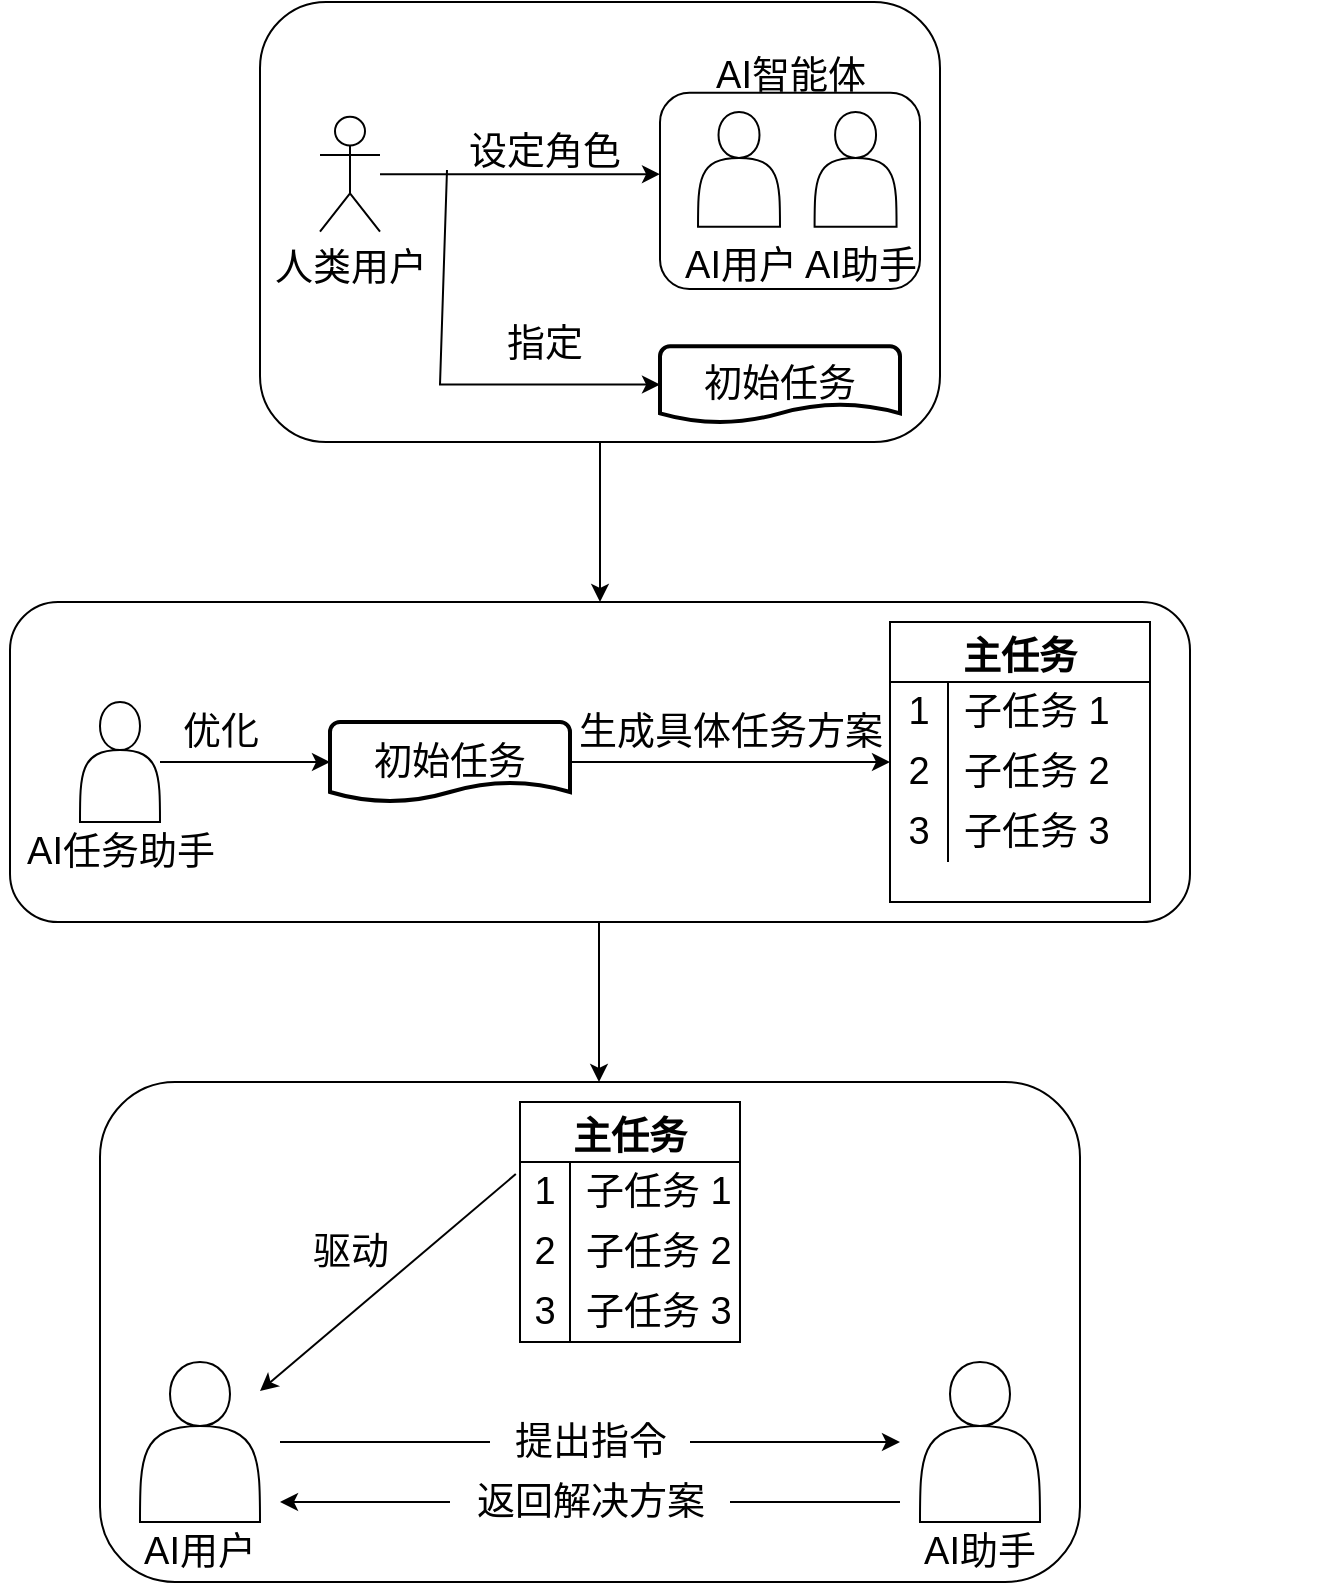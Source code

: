 <mxfile version="20.3.0" type="device"><diagram id="1-BVNhJAvz26uSqIRxd8" name="第 1 页"><mxGraphModel dx="942" dy="677" grid="1" gridSize="10" guides="1" tooltips="1" connect="1" arrows="1" fold="1" page="1" pageScale="1" pageWidth="583" pageHeight="827" math="0" shadow="0"><root><mxCell id="0"/><mxCell id="1" parent="0"/><mxCell id="Qcfx8PwwZ-mrKEwuUumH-129" value="" style="rounded=1;whiteSpace=wrap;html=1;fontSize=19;" parent="1" vertex="1"><mxGeometry x="55" y="400" width="590" height="160" as="geometry"/></mxCell><mxCell id="Qcfx8PwwZ-mrKEwuUumH-126" value="" style="rounded=1;whiteSpace=wrap;html=1;fontSize=19;" parent="1" vertex="1"><mxGeometry x="100" y="640" width="490" height="250" as="geometry"/></mxCell><mxCell id="Qcfx8PwwZ-mrKEwuUumH-49" style="edgeStyle=orthogonalEdgeStyle;rounded=0;orthogonalLoop=1;jettySize=auto;html=1;fontSize=19;" parent="1" source="Qcfx8PwwZ-mrKEwuUumH-20" edge="1"><mxGeometry relative="1" as="geometry"><mxPoint x="495" y="480" as="targetPoint"/></mxGeometry></mxCell><mxCell id="Qcfx8PwwZ-mrKEwuUumH-20" value="初始任务" style="strokeWidth=2;html=1;shape=mxgraph.flowchart.document2;whiteSpace=wrap;size=0.25;fontSize=19;" parent="1" vertex="1"><mxGeometry x="215" y="460" width="120" height="40" as="geometry"/></mxCell><mxCell id="Qcfx8PwwZ-mrKEwuUumH-23" value="" style="group;fontSize=19;" parent="1" vertex="1" connectable="0"><mxGeometry x="70" y="450" width="100" height="95" as="geometry"/></mxCell><mxCell id="Qcfx8PwwZ-mrKEwuUumH-21" value="" style="shape=actor;whiteSpace=wrap;html=1;fontSize=19;" parent="Qcfx8PwwZ-mrKEwuUumH-23" vertex="1"><mxGeometry x="20" width="40" height="60" as="geometry"/></mxCell><mxCell id="Qcfx8PwwZ-mrKEwuUumH-22" value="AI任务助手" style="text;html=1;align=center;verticalAlign=middle;resizable=0;points=[];autosize=1;strokeColor=none;fillColor=none;fontSize=19;" parent="Qcfx8PwwZ-mrKEwuUumH-23" vertex="1"><mxGeometry x="-20" y="55" width="120" height="40" as="geometry"/></mxCell><mxCell id="Qcfx8PwwZ-mrKEwuUumH-24" value="" style="edgeStyle=orthogonalEdgeStyle;rounded=0;orthogonalLoop=1;jettySize=auto;html=1;fontSize=19;" parent="1" source="Qcfx8PwwZ-mrKEwuUumH-21" target="Qcfx8PwwZ-mrKEwuUumH-20" edge="1"><mxGeometry relative="1" as="geometry"/></mxCell><mxCell id="Qcfx8PwwZ-mrKEwuUumH-25" value="优化" style="text;html=1;align=center;verticalAlign=middle;resizable=0;points=[];autosize=1;strokeColor=none;fillColor=none;fontSize=19;" parent="1" vertex="1"><mxGeometry x="130" y="445" width="60" height="40" as="geometry"/></mxCell><mxCell id="Qcfx8PwwZ-mrKEwuUumH-39" value="主任务" style="shape=table;startSize=30;container=1;collapsible=0;childLayout=tableLayout;fixedRows=1;rowLines=0;fontStyle=1;fontSize=19;" parent="1" vertex="1"><mxGeometry x="495" y="410" width="130" height="140" as="geometry"/></mxCell><mxCell id="Qcfx8PwwZ-mrKEwuUumH-40" value="" style="shape=tableRow;horizontal=0;startSize=0;swimlaneHead=0;swimlaneBody=0;top=0;left=0;bottom=0;right=0;collapsible=0;dropTarget=0;fillColor=none;points=[[0,0.5],[1,0.5]];portConstraint=eastwest;fontSize=19;" parent="Qcfx8PwwZ-mrKEwuUumH-39" vertex="1"><mxGeometry y="30" width="130" height="30" as="geometry"/></mxCell><mxCell id="Qcfx8PwwZ-mrKEwuUumH-41" value="1" style="shape=partialRectangle;html=1;whiteSpace=wrap;connectable=0;fillColor=none;top=0;left=0;bottom=0;right=0;overflow=hidden;pointerEvents=1;fontSize=19;" parent="Qcfx8PwwZ-mrKEwuUumH-40" vertex="1"><mxGeometry width="29" height="30" as="geometry"><mxRectangle width="29" height="30" as="alternateBounds"/></mxGeometry></mxCell><mxCell id="Qcfx8PwwZ-mrKEwuUumH-42" value="子任务 1" style="shape=partialRectangle;html=1;whiteSpace=wrap;connectable=0;fillColor=none;top=0;left=0;bottom=0;right=0;align=left;spacingLeft=6;overflow=hidden;fontSize=19;" parent="Qcfx8PwwZ-mrKEwuUumH-40" vertex="1"><mxGeometry x="29" width="101" height="30" as="geometry"><mxRectangle width="101" height="30" as="alternateBounds"/></mxGeometry></mxCell><mxCell id="Qcfx8PwwZ-mrKEwuUumH-43" value="" style="shape=tableRow;horizontal=0;startSize=0;swimlaneHead=0;swimlaneBody=0;top=0;left=0;bottom=0;right=0;collapsible=0;dropTarget=0;fillColor=none;points=[[0,0.5],[1,0.5]];portConstraint=eastwest;fontSize=19;" parent="Qcfx8PwwZ-mrKEwuUumH-39" vertex="1"><mxGeometry y="60" width="130" height="30" as="geometry"/></mxCell><mxCell id="Qcfx8PwwZ-mrKEwuUumH-44" value="2" style="shape=partialRectangle;html=1;whiteSpace=wrap;connectable=0;fillColor=none;top=0;left=0;bottom=0;right=0;overflow=hidden;fontSize=19;" parent="Qcfx8PwwZ-mrKEwuUumH-43" vertex="1"><mxGeometry width="29" height="30" as="geometry"><mxRectangle width="29" height="30" as="alternateBounds"/></mxGeometry></mxCell><mxCell id="Qcfx8PwwZ-mrKEwuUumH-45" value="子任务 2" style="shape=partialRectangle;html=1;whiteSpace=wrap;connectable=0;fillColor=none;top=0;left=0;bottom=0;right=0;align=left;spacingLeft=6;overflow=hidden;fontSize=19;" parent="Qcfx8PwwZ-mrKEwuUumH-43" vertex="1"><mxGeometry x="29" width="101" height="30" as="geometry"><mxRectangle width="101" height="30" as="alternateBounds"/></mxGeometry></mxCell><mxCell id="Qcfx8PwwZ-mrKEwuUumH-46" value="" style="shape=tableRow;horizontal=0;startSize=0;swimlaneHead=0;swimlaneBody=0;top=0;left=0;bottom=0;right=0;collapsible=0;dropTarget=0;fillColor=none;points=[[0,0.5],[1,0.5]];portConstraint=eastwest;fontSize=19;" parent="Qcfx8PwwZ-mrKEwuUumH-39" vertex="1"><mxGeometry y="90" width="130" height="30" as="geometry"/></mxCell><mxCell id="Qcfx8PwwZ-mrKEwuUumH-47" value="3" style="shape=partialRectangle;html=1;whiteSpace=wrap;connectable=0;fillColor=none;top=0;left=0;bottom=0;right=0;overflow=hidden;fontSize=19;" parent="Qcfx8PwwZ-mrKEwuUumH-46" vertex="1"><mxGeometry width="29" height="30" as="geometry"><mxRectangle width="29" height="30" as="alternateBounds"/></mxGeometry></mxCell><mxCell id="Qcfx8PwwZ-mrKEwuUumH-48" value="子任务 3" style="shape=partialRectangle;html=1;whiteSpace=wrap;connectable=0;fillColor=none;top=0;left=0;bottom=0;right=0;align=left;spacingLeft=6;overflow=hidden;fontSize=19;" parent="Qcfx8PwwZ-mrKEwuUumH-46" vertex="1"><mxGeometry x="29" width="101" height="30" as="geometry"><mxRectangle width="101" height="30" as="alternateBounds"/></mxGeometry></mxCell><mxCell id="Qcfx8PwwZ-mrKEwuUumH-50" value="生成具体任务方案" style="text;html=1;align=center;verticalAlign=middle;resizable=0;points=[];autosize=1;strokeColor=none;fillColor=none;fontSize=19;" parent="1" vertex="1"><mxGeometry x="325" y="445" width="180" height="40" as="geometry"/></mxCell><mxCell id="Qcfx8PwwZ-mrKEwuUumH-51" value="" style="shape=actor;whiteSpace=wrap;html=1;fontSize=19;" parent="1" vertex="1"><mxGeometry x="120" y="780" width="60" height="80" as="geometry"/></mxCell><mxCell id="Qcfx8PwwZ-mrKEwuUumH-102" value="主任务" style="shape=table;startSize=30;container=1;collapsible=0;childLayout=tableLayout;fixedRows=1;rowLines=0;fontStyle=1;fontSize=19;" parent="1" vertex="1"><mxGeometry x="310" y="650" width="110" height="120" as="geometry"/></mxCell><mxCell id="Qcfx8PwwZ-mrKEwuUumH-103" value="" style="shape=tableRow;horizontal=0;startSize=0;swimlaneHead=0;swimlaneBody=0;top=0;left=0;bottom=0;right=0;collapsible=0;dropTarget=0;fillColor=none;points=[[0,0.5],[1,0.5]];portConstraint=eastwest;fontSize=19;" parent="Qcfx8PwwZ-mrKEwuUumH-102" vertex="1"><mxGeometry y="30" width="110" height="30" as="geometry"/></mxCell><mxCell id="Qcfx8PwwZ-mrKEwuUumH-104" value="1" style="shape=partialRectangle;html=1;whiteSpace=wrap;connectable=0;fillColor=none;top=0;left=0;bottom=0;right=0;overflow=hidden;pointerEvents=1;fontSize=19;" parent="Qcfx8PwwZ-mrKEwuUumH-103" vertex="1"><mxGeometry width="25" height="30" as="geometry"><mxRectangle width="25" height="30" as="alternateBounds"/></mxGeometry></mxCell><mxCell id="Qcfx8PwwZ-mrKEwuUumH-105" value="子任务 1" style="shape=partialRectangle;html=1;whiteSpace=wrap;connectable=0;fillColor=none;top=0;left=0;bottom=0;right=0;align=left;spacingLeft=6;overflow=hidden;fontSize=19;" parent="Qcfx8PwwZ-mrKEwuUumH-103" vertex="1"><mxGeometry x="25" width="85" height="30" as="geometry"><mxRectangle width="85" height="30" as="alternateBounds"/></mxGeometry></mxCell><mxCell id="Qcfx8PwwZ-mrKEwuUumH-106" value="" style="shape=tableRow;horizontal=0;startSize=0;swimlaneHead=0;swimlaneBody=0;top=0;left=0;bottom=0;right=0;collapsible=0;dropTarget=0;fillColor=none;points=[[0,0.5],[1,0.5]];portConstraint=eastwest;fontSize=19;" parent="Qcfx8PwwZ-mrKEwuUumH-102" vertex="1"><mxGeometry y="60" width="110" height="30" as="geometry"/></mxCell><mxCell id="Qcfx8PwwZ-mrKEwuUumH-107" value="2" style="shape=partialRectangle;html=1;whiteSpace=wrap;connectable=0;fillColor=none;top=0;left=0;bottom=0;right=0;overflow=hidden;fontSize=19;" parent="Qcfx8PwwZ-mrKEwuUumH-106" vertex="1"><mxGeometry width="25" height="30" as="geometry"><mxRectangle width="25" height="30" as="alternateBounds"/></mxGeometry></mxCell><mxCell id="Qcfx8PwwZ-mrKEwuUumH-108" value="子任务 2" style="shape=partialRectangle;html=1;whiteSpace=wrap;connectable=0;fillColor=none;top=0;left=0;bottom=0;right=0;align=left;spacingLeft=6;overflow=hidden;fontSize=19;" parent="Qcfx8PwwZ-mrKEwuUumH-106" vertex="1"><mxGeometry x="25" width="85" height="30" as="geometry"><mxRectangle width="85" height="30" as="alternateBounds"/></mxGeometry></mxCell><mxCell id="Qcfx8PwwZ-mrKEwuUumH-109" value="" style="shape=tableRow;horizontal=0;startSize=0;swimlaneHead=0;swimlaneBody=0;top=0;left=0;bottom=0;right=0;collapsible=0;dropTarget=0;fillColor=none;points=[[0,0.5],[1,0.5]];portConstraint=eastwest;fontSize=19;" parent="Qcfx8PwwZ-mrKEwuUumH-102" vertex="1"><mxGeometry y="90" width="110" height="30" as="geometry"/></mxCell><mxCell id="Qcfx8PwwZ-mrKEwuUumH-110" value="3" style="shape=partialRectangle;html=1;whiteSpace=wrap;connectable=0;fillColor=none;top=0;left=0;bottom=0;right=0;overflow=hidden;fontSize=19;" parent="Qcfx8PwwZ-mrKEwuUumH-109" vertex="1"><mxGeometry width="25" height="30" as="geometry"><mxRectangle width="25" height="30" as="alternateBounds"/></mxGeometry></mxCell><mxCell id="Qcfx8PwwZ-mrKEwuUumH-111" value="子任务 3" style="shape=partialRectangle;html=1;whiteSpace=wrap;connectable=0;fillColor=none;top=0;left=0;bottom=0;right=0;align=left;spacingLeft=6;overflow=hidden;fontSize=19;" parent="Qcfx8PwwZ-mrKEwuUumH-109" vertex="1"><mxGeometry x="25" width="85" height="30" as="geometry"><mxRectangle width="85" height="30" as="alternateBounds"/></mxGeometry></mxCell><mxCell id="Qcfx8PwwZ-mrKEwuUumH-116" value="" style="endArrow=classic;html=1;rounded=0;exitX=-0.019;exitY=0.2;exitDx=0;exitDy=0;exitPerimeter=0;fontSize=19;" parent="1" source="Qcfx8PwwZ-mrKEwuUumH-103" target="Qcfx8PwwZ-mrKEwuUumH-51" edge="1"><mxGeometry width="50" height="50" relative="1" as="geometry"><mxPoint x="150" y="740" as="sourcePoint"/><mxPoint x="200" y="690" as="targetPoint"/></mxGeometry></mxCell><mxCell id="Qcfx8PwwZ-mrKEwuUumH-117" value="驱动" style="text;html=1;align=center;verticalAlign=middle;resizable=0;points=[];autosize=1;strokeColor=none;fillColor=none;fontSize=19;" parent="1" vertex="1"><mxGeometry x="195" y="705" width="60" height="40" as="geometry"/></mxCell><mxCell id="Qcfx8PwwZ-mrKEwuUumH-118" value="" style="endArrow=classic;html=1;rounded=0;startArrow=none;fontSize=19;" parent="1" source="Qcfx8PwwZ-mrKEwuUumH-119" edge="1"><mxGeometry width="50" height="50" relative="1" as="geometry"><mxPoint x="190" y="820" as="sourcePoint"/><mxPoint x="500" y="820" as="targetPoint"/></mxGeometry></mxCell><mxCell id="Qcfx8PwwZ-mrKEwuUumH-120" value="" style="shape=actor;whiteSpace=wrap;html=1;fontSize=19;" parent="1" vertex="1"><mxGeometry x="510" y="780" width="60" height="80" as="geometry"/></mxCell><mxCell id="Qcfx8PwwZ-mrKEwuUumH-121" value="" style="endArrow=classic;html=1;rounded=0;startArrow=none;fontSize=19;" parent="1" source="Qcfx8PwwZ-mrKEwuUumH-122" edge="1"><mxGeometry width="50" height="50" relative="1" as="geometry"><mxPoint x="500" y="850" as="sourcePoint"/><mxPoint x="190" y="850" as="targetPoint"/></mxGeometry></mxCell><mxCell id="Qcfx8PwwZ-mrKEwuUumH-119" value="提出指令" style="text;html=1;align=center;verticalAlign=middle;resizable=0;points=[];autosize=1;strokeColor=none;fillColor=none;fontSize=19;" parent="1" vertex="1"><mxGeometry x="295" y="800" width="100" height="40" as="geometry"/></mxCell><mxCell id="Qcfx8PwwZ-mrKEwuUumH-123" value="" style="endArrow=none;html=1;rounded=0;fontSize=19;" parent="1" target="Qcfx8PwwZ-mrKEwuUumH-119" edge="1"><mxGeometry width="50" height="50" relative="1" as="geometry"><mxPoint x="190" y="820" as="sourcePoint"/><mxPoint x="500" y="820" as="targetPoint"/></mxGeometry></mxCell><mxCell id="Qcfx8PwwZ-mrKEwuUumH-122" value="返回解决方案" style="text;html=1;align=center;verticalAlign=middle;resizable=0;points=[];autosize=1;strokeColor=none;fillColor=none;fontSize=19;" parent="1" vertex="1"><mxGeometry x="275" y="830" width="140" height="40" as="geometry"/></mxCell><mxCell id="Qcfx8PwwZ-mrKEwuUumH-125" value="" style="endArrow=none;html=1;rounded=0;fontSize=19;" parent="1" target="Qcfx8PwwZ-mrKEwuUumH-122" edge="1"><mxGeometry width="50" height="50" relative="1" as="geometry"><mxPoint x="500" y="850" as="sourcePoint"/><mxPoint x="190" y="850" as="targetPoint"/></mxGeometry></mxCell><mxCell id="Qcfx8PwwZ-mrKEwuUumH-130" value="" style="group;fontSize=19;" parent="1" vertex="1" connectable="0"><mxGeometry x="180" y="100" width="531.23" height="220" as="geometry"/></mxCell><mxCell id="Qcfx8PwwZ-mrKEwuUumH-128" value="" style="rounded=1;whiteSpace=wrap;html=1;fontSize=19;" parent="Qcfx8PwwZ-mrKEwuUumH-130" vertex="1"><mxGeometry width="339.998" height="220" as="geometry"/></mxCell><mxCell id="Qcfx8PwwZ-mrKEwuUumH-1" value="人类用户" style="shape=umlActor;verticalLabelPosition=bottom;verticalAlign=top;html=1;outlineConnect=0;fontSize=19;" parent="Qcfx8PwwZ-mrKEwuUumH-130" vertex="1"><mxGeometry x="30.0" y="57.391" width="30.0" height="57.391" as="geometry"/></mxCell><mxCell id="Qcfx8PwwZ-mrKEwuUumH-8" value="初始任务" style="strokeWidth=2;html=1;shape=mxgraph.flowchart.document2;whiteSpace=wrap;size=0.25;fontSize=19;" parent="Qcfx8PwwZ-mrKEwuUumH-130" vertex="1"><mxGeometry x="199.999" y="172.174" width="119.999" height="38.261" as="geometry"/></mxCell><mxCell id="Qcfx8PwwZ-mrKEwuUumH-11" value="" style="endArrow=classic;html=1;rounded=0;fontSize=19;" parent="Qcfx8PwwZ-mrKEwuUumH-130" edge="1"><mxGeometry width="50" height="50" relative="1" as="geometry"><mxPoint x="60.0" y="86.087" as="sourcePoint"/><mxPoint x="199.999" y="86.087" as="targetPoint"/></mxGeometry></mxCell><mxCell id="Qcfx8PwwZ-mrKEwuUumH-16" value="" style="endArrow=classic;html=1;rounded=0;entryX=0;entryY=0.5;entryDx=0;entryDy=0;entryPerimeter=0;fontSize=19;exitX=0.015;exitY=0.725;exitDx=0;exitDy=0;exitPerimeter=0;" parent="Qcfx8PwwZ-mrKEwuUumH-130" source="Qcfx8PwwZ-mrKEwuUumH-18" target="Qcfx8PwwZ-mrKEwuUumH-8" edge="1"><mxGeometry width="50" height="50" relative="1" as="geometry"><mxPoint x="80.0" y="86.087" as="sourcePoint"/><mxPoint x="159.999" y="200.87" as="targetPoint"/><Array as="points"><mxPoint x="90.0" y="191.304"/></Array></mxGeometry></mxCell><mxCell id="Qcfx8PwwZ-mrKEwuUumH-18" value="设定角色" style="text;html=1;align=center;verticalAlign=middle;resizable=0;points=[];autosize=1;strokeColor=none;fillColor=none;fontSize=19;" parent="Qcfx8PwwZ-mrKEwuUumH-130" vertex="1"><mxGeometry x="92.0" y="55.001" width="100" height="40" as="geometry"/></mxCell><mxCell id="Qcfx8PwwZ-mrKEwuUumH-19" value="指定" style="text;html=1;align=center;verticalAlign=middle;resizable=0;points=[];autosize=1;strokeColor=none;fillColor=none;fontSize=19;" parent="Qcfx8PwwZ-mrKEwuUumH-130" vertex="1"><mxGeometry x="111.999" y="150.649" width="60" height="40" as="geometry"/></mxCell><mxCell id="Qcfx8PwwZ-mrKEwuUumH-12" value="" style="rounded=1;whiteSpace=wrap;html=1;fontSize=19;" parent="Qcfx8PwwZ-mrKEwuUumH-130" vertex="1"><mxGeometry x="199.999" y="45.435" width="129.999" height="98.043" as="geometry"/></mxCell><mxCell id="Qcfx8PwwZ-mrKEwuUumH-14" value="AI智能体" style="text;html=1;align=center;verticalAlign=middle;resizable=0;points=[];autosize=1;strokeColor=none;fillColor=none;fontSize=19;" parent="Qcfx8PwwZ-mrKEwuUumH-130" vertex="1"><mxGeometry x="214.999" y="16.739" width="100" height="40" as="geometry"/></mxCell><mxCell id="Qcfx8PwwZ-mrKEwuUumH-4" value="" style="group;fontSize=19;" parent="Qcfx8PwwZ-mrKEwuUumH-130" vertex="1" connectable="0"><mxGeometry x="208.769" y="55" width="131.232" height="95.652" as="geometry"/></mxCell><mxCell id="Qcfx8PwwZ-mrKEwuUumH-2" value="" style="shape=actor;whiteSpace=wrap;html=1;fontSize=19;" parent="Qcfx8PwwZ-mrKEwuUumH-4" vertex="1"><mxGeometry x="10.246" width="40.983" height="57.391" as="geometry"/></mxCell><mxCell id="Qcfx8PwwZ-mrKEwuUumH-3" value="AI用户" style="text;html=1;align=center;verticalAlign=middle;resizable=0;points=[];autosize=1;strokeColor=none;fillColor=none;fontSize=19;" parent="Qcfx8PwwZ-mrKEwuUumH-4" vertex="1"><mxGeometry x="-9.266" y="57.391" width="80" height="40" as="geometry"/></mxCell><mxCell id="Qcfx8PwwZ-mrKEwuUumH-7" value="AI助手" style="text;html=1;align=center;verticalAlign=middle;resizable=0;points=[];autosize=1;strokeColor=none;fillColor=none;fontSize=19;" parent="Qcfx8PwwZ-mrKEwuUumH-4" vertex="1"><mxGeometry x="51.233" y="57.391" width="80" height="40" as="geometry"/></mxCell><mxCell id="Qcfx8PwwZ-mrKEwuUumH-6" value="" style="shape=actor;whiteSpace=wrap;html=1;fontSize=19;" parent="Qcfx8PwwZ-mrKEwuUumH-130" vertex="1"><mxGeometry x="277.293" y="55" width="40.983" height="57.391" as="geometry"/></mxCell><mxCell id="Qcfx8PwwZ-mrKEwuUumH-131" value="AI用户" style="text;html=1;strokeColor=none;fillColor=none;align=center;verticalAlign=middle;whiteSpace=wrap;rounded=0;fontSize=19;" parent="1" vertex="1"><mxGeometry x="120" y="860" width="60" height="30" as="geometry"/></mxCell><mxCell id="Qcfx8PwwZ-mrKEwuUumH-132" value="AI助手" style="text;html=1;strokeColor=none;fillColor=none;align=center;verticalAlign=middle;whiteSpace=wrap;rounded=0;fontSize=19;" parent="1" vertex="1"><mxGeometry x="510" y="860" width="60" height="30" as="geometry"/></mxCell><mxCell id="Qcfx8PwwZ-mrKEwuUumH-134" value="" style="endArrow=classic;html=1;rounded=0;exitX=0.5;exitY=1;exitDx=0;exitDy=0;entryX=0.5;entryY=0;entryDx=0;entryDy=0;fontSize=19;" parent="1" source="Qcfx8PwwZ-mrKEwuUumH-128" target="Qcfx8PwwZ-mrKEwuUumH-129" edge="1"><mxGeometry width="50" height="50" relative="1" as="geometry"><mxPoint x="355" y="340" as="sourcePoint"/><mxPoint x="355" y="380" as="targetPoint"/></mxGeometry></mxCell><mxCell id="owNJv2TAt9Ci603KkDK9-1" value="" style="endArrow=classic;html=1;rounded=0;exitX=0.5;exitY=1;exitDx=0;exitDy=0;entryX=0.5;entryY=0;entryDx=0;entryDy=0;fontSize=19;" edge="1" parent="1"><mxGeometry width="50" height="50" relative="1" as="geometry"><mxPoint x="349.5" y="560" as="sourcePoint"/><mxPoint x="349.501" y="640" as="targetPoint"/></mxGeometry></mxCell></root></mxGraphModel></diagram></mxfile>